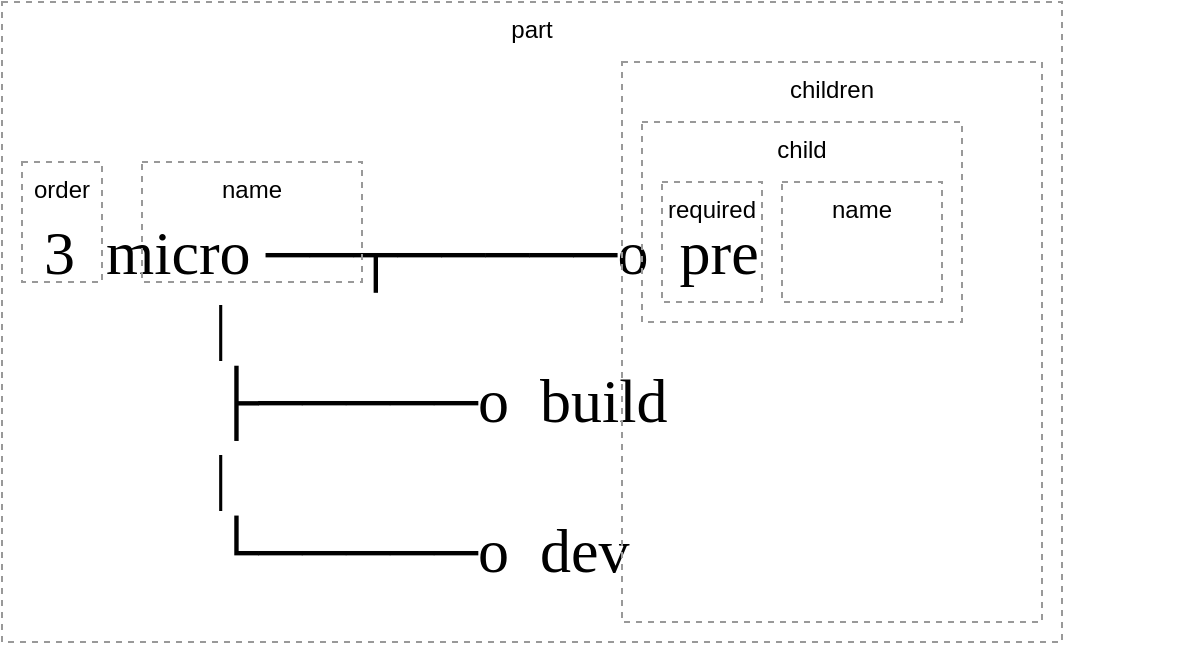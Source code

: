 <mxfile version="13.6.2" type="device"><diagram id="Rmv_dfzmfxuCosx-SRGt" name="Page-1"><mxGraphModel dx="2062" dy="1182" grid="1" gridSize="10" guides="1" tooltips="1" connect="1" arrows="1" fold="1" page="1" pageScale="1" pageWidth="827" pageHeight="1169" math="0" shadow="0"><root><mxCell id="0"/><mxCell id="1" parent="0"/><mxCell id="Ixx_HpMGHqsVQm-wqs_t-1" value="&lt;div style=&quot;font-size: 31px;&quot;&gt;3&amp;nbsp; micro ──┬─────o&amp;nbsp; pre&lt;/div&gt;&lt;div style=&quot;font-size: 31px;&quot;&gt;&amp;nbsp; &amp;nbsp; &amp;nbsp; &amp;nbsp; &amp;nbsp; &amp;nbsp;|&lt;/div&gt;&lt;div style=&quot;font-size: 31px;&quot;&gt;&amp;nbsp; &amp;nbsp; &amp;nbsp; &amp;nbsp; &amp;nbsp; &amp;nbsp;├─────o&amp;nbsp; build&lt;/div&gt;&lt;div style=&quot;font-size: 31px;&quot;&gt;&amp;nbsp; &amp;nbsp; &amp;nbsp; &amp;nbsp; &amp;nbsp; &amp;nbsp;|&lt;/div&gt;&lt;div style=&quot;font-size: 31px;&quot;&gt;&amp;nbsp; &amp;nbsp; &amp;nbsp; &amp;nbsp; &amp;nbsp; &amp;nbsp;└─────o&amp;nbsp; dev&lt;/div&gt;" style="text;html=1;strokeColor=none;fillColor=none;align=left;verticalAlign=top;whiteSpace=wrap;rounded=0;fontFamily=Fira Code;fontSize=31;spacing=2;spacingTop=0;" vertex="1" parent="1"><mxGeometry x="129" y="390" width="570" height="220" as="geometry"/></mxCell><mxCell id="Ixx_HpMGHqsVQm-wqs_t-2" value="&lt;font style=&quot;font-size: 12px&quot;&gt;part&lt;/font&gt;" style="rounded=0;whiteSpace=wrap;html=1;fontFamily=Helvetica;fontSize=12;align=center;fillColor=none;dashed=1;strokeColor=#999999;verticalAlign=top;" vertex="1" parent="1"><mxGeometry x="110" y="290" width="530" height="320" as="geometry"/></mxCell><mxCell id="Ixx_HpMGHqsVQm-wqs_t-3" value="&lt;font style=&quot;font-size: 12px&quot;&gt;name&lt;/font&gt;" style="rounded=0;whiteSpace=wrap;html=1;fontFamily=Helvetica;fontSize=12;align=center;fillColor=none;dashed=1;strokeColor=#999999;verticalAlign=top;" vertex="1" parent="1"><mxGeometry x="180" y="370" width="110" height="60" as="geometry"/></mxCell><mxCell id="Ixx_HpMGHqsVQm-wqs_t-4" value="&lt;font style=&quot;font-size: 12px&quot;&gt;order&lt;/font&gt;" style="rounded=0;whiteSpace=wrap;html=1;fontFamily=Helvetica;fontSize=12;align=center;fillColor=none;dashed=1;strokeColor=#999999;verticalAlign=top;" vertex="1" parent="1"><mxGeometry x="120" y="370" width="40" height="60" as="geometry"/></mxCell><mxCell id="Ixx_HpMGHqsVQm-wqs_t-5" value="children" style="rounded=0;whiteSpace=wrap;html=1;fontFamily=Helvetica;fontSize=12;align=center;fillColor=none;dashed=1;strokeColor=#999999;verticalAlign=top;" vertex="1" parent="1"><mxGeometry x="420" y="320" width="210" height="280" as="geometry"/></mxCell><mxCell id="Ixx_HpMGHqsVQm-wqs_t-6" value="child" style="rounded=0;whiteSpace=wrap;html=1;fontFamily=Helvetica;fontSize=12;align=center;fillColor=none;dashed=1;strokeColor=#999999;verticalAlign=top;" vertex="1" parent="1"><mxGeometry x="430" y="350" width="160" height="100" as="geometry"/></mxCell><mxCell id="Ixx_HpMGHqsVQm-wqs_t-7" value="&lt;font style=&quot;font-size: 12px&quot;&gt;name&lt;/font&gt;" style="rounded=0;whiteSpace=wrap;html=1;fontFamily=Helvetica;fontSize=12;align=center;fillColor=none;dashed=1;strokeColor=#999999;verticalAlign=top;" vertex="1" parent="1"><mxGeometry x="500" y="380" width="80" height="60" as="geometry"/></mxCell><mxCell id="Ixx_HpMGHqsVQm-wqs_t-8" value="&lt;font style=&quot;font-size: 12px&quot;&gt;required&lt;/font&gt;" style="rounded=0;whiteSpace=wrap;html=1;fontFamily=Helvetica;fontSize=12;align=center;fillColor=none;dashed=1;strokeColor=#999999;verticalAlign=top;" vertex="1" parent="1"><mxGeometry x="440" y="380" width="50" height="60" as="geometry"/></mxCell></root></mxGraphModel></diagram></mxfile>